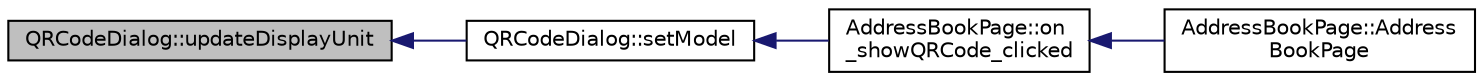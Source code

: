 digraph "QRCodeDialog::updateDisplayUnit"
{
  edge [fontname="Helvetica",fontsize="10",labelfontname="Helvetica",labelfontsize="10"];
  node [fontname="Helvetica",fontsize="10",shape=record];
  rankdir="LR";
  Node81 [label="QRCodeDialog::updateDisplayUnit",height=0.2,width=0.4,color="black", fillcolor="grey75", style="filled", fontcolor="black"];
  Node81 -> Node82 [dir="back",color="midnightblue",fontsize="10",style="solid",fontname="Helvetica"];
  Node82 [label="QRCodeDialog::setModel",height=0.2,width=0.4,color="black", fillcolor="white", style="filled",URL="$db/dd7/class_q_r_code_dialog.html#ad8c7cde7d76063aee411ac47c29c2396"];
  Node82 -> Node83 [dir="back",color="midnightblue",fontsize="10",style="solid",fontname="Helvetica"];
  Node83 [label="AddressBookPage::on\l_showQRCode_clicked",height=0.2,width=0.4,color="black", fillcolor="white", style="filled",URL="$d3/d4a/class_address_book_page.html#a597d261d7ba450b3bf1166ccc045f0a7"];
  Node83 -> Node84 [dir="back",color="midnightblue",fontsize="10",style="solid",fontname="Helvetica"];
  Node84 [label="AddressBookPage::Address\lBookPage",height=0.2,width=0.4,color="black", fillcolor="white", style="filled",URL="$d3/d4a/class_address_book_page.html#ad53c82a9181ae7627c06b9c49971ec52"];
}
